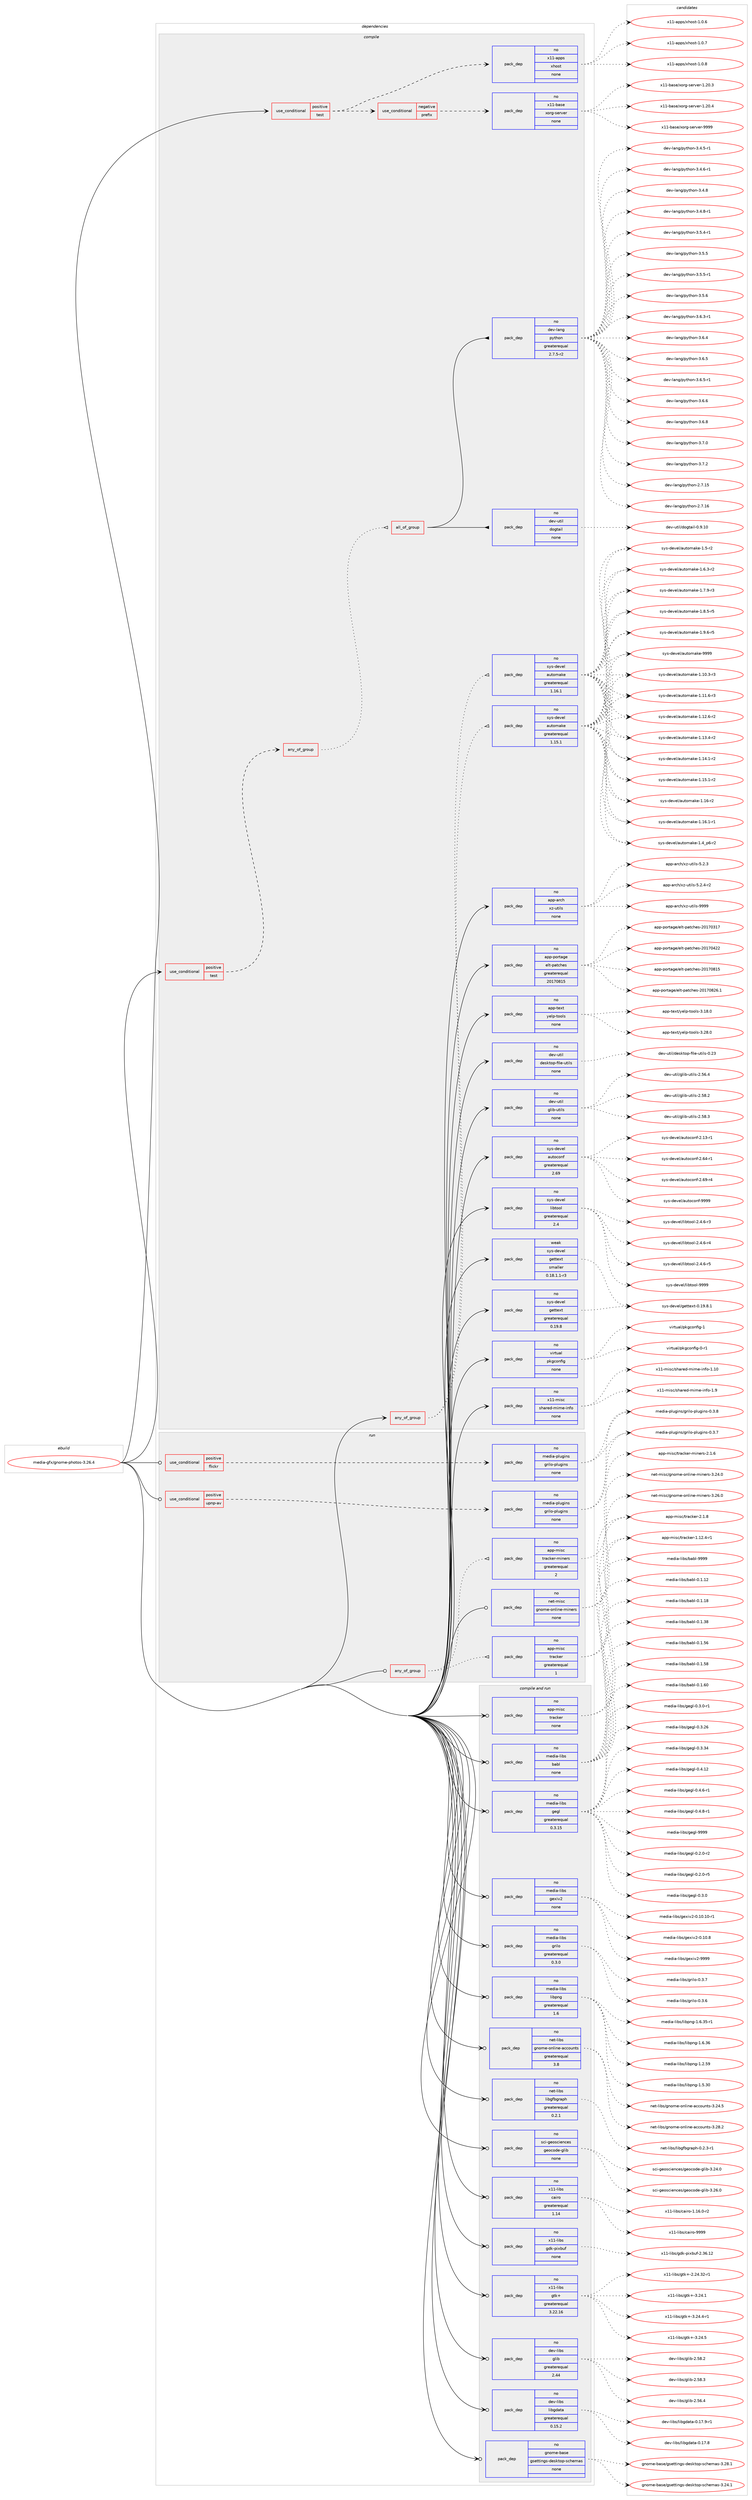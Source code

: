 digraph prolog {

# *************
# Graph options
# *************

newrank=true;
concentrate=true;
compound=true;
graph [rankdir=LR,fontname=Helvetica,fontsize=10,ranksep=1.5];#, ranksep=2.5, nodesep=0.2];
edge  [arrowhead=vee];
node  [fontname=Helvetica,fontsize=10];

# **********
# The ebuild
# **********

subgraph cluster_leftcol {
color=gray;
rank=same;
label=<<i>ebuild</i>>;
id [label="media-gfx/gnome-photos-3.26.4", color=red, width=4, href="../media-gfx/gnome-photos-3.26.4.svg"];
}

# ****************
# The dependencies
# ****************

subgraph cluster_midcol {
color=gray;
label=<<i>dependencies</i>>;
subgraph cluster_compile {
fillcolor="#eeeeee";
style=filled;
label=<<i>compile</i>>;
subgraph any24885 {
dependency1604476 [label=<<TABLE BORDER="0" CELLBORDER="1" CELLSPACING="0" CELLPADDING="4"><TR><TD CELLPADDING="10">any_of_group</TD></TR></TABLE>>, shape=none, color=red];subgraph pack1146204 {
dependency1604477 [label=<<TABLE BORDER="0" CELLBORDER="1" CELLSPACING="0" CELLPADDING="4" WIDTH="220"><TR><TD ROWSPAN="6" CELLPADDING="30">pack_dep</TD></TR><TR><TD WIDTH="110">no</TD></TR><TR><TD>sys-devel</TD></TR><TR><TD>automake</TD></TR><TR><TD>greaterequal</TD></TR><TR><TD>1.16.1</TD></TR></TABLE>>, shape=none, color=blue];
}
dependency1604476:e -> dependency1604477:w [weight=20,style="dotted",arrowhead="oinv"];
subgraph pack1146205 {
dependency1604478 [label=<<TABLE BORDER="0" CELLBORDER="1" CELLSPACING="0" CELLPADDING="4" WIDTH="220"><TR><TD ROWSPAN="6" CELLPADDING="30">pack_dep</TD></TR><TR><TD WIDTH="110">no</TD></TR><TR><TD>sys-devel</TD></TR><TR><TD>automake</TD></TR><TR><TD>greaterequal</TD></TR><TR><TD>1.15.1</TD></TR></TABLE>>, shape=none, color=blue];
}
dependency1604476:e -> dependency1604478:w [weight=20,style="dotted",arrowhead="oinv"];
}
id:e -> dependency1604476:w [weight=20,style="solid",arrowhead="vee"];
subgraph cond432701 {
dependency1604479 [label=<<TABLE BORDER="0" CELLBORDER="1" CELLSPACING="0" CELLPADDING="4"><TR><TD ROWSPAN="3" CELLPADDING="10">use_conditional</TD></TR><TR><TD>positive</TD></TR><TR><TD>test</TD></TR></TABLE>>, shape=none, color=red];
subgraph any24886 {
dependency1604480 [label=<<TABLE BORDER="0" CELLBORDER="1" CELLSPACING="0" CELLPADDING="4"><TR><TD CELLPADDING="10">any_of_group</TD></TR></TABLE>>, shape=none, color=red];subgraph all689 {
dependency1604481 [label=<<TABLE BORDER="0" CELLBORDER="1" CELLSPACING="0" CELLPADDING="4"><TR><TD CELLPADDING="10">all_of_group</TD></TR></TABLE>>, shape=none, color=red];subgraph pack1146206 {
dependency1604482 [label=<<TABLE BORDER="0" CELLBORDER="1" CELLSPACING="0" CELLPADDING="4" WIDTH="220"><TR><TD ROWSPAN="6" CELLPADDING="30">pack_dep</TD></TR><TR><TD WIDTH="110">no</TD></TR><TR><TD>dev-lang</TD></TR><TR><TD>python</TD></TR><TR><TD>greaterequal</TD></TR><TR><TD>2.7.5-r2</TD></TR></TABLE>>, shape=none, color=blue];
}
dependency1604481:e -> dependency1604482:w [weight=20,style="solid",arrowhead="inv"];
subgraph pack1146207 {
dependency1604483 [label=<<TABLE BORDER="0" CELLBORDER="1" CELLSPACING="0" CELLPADDING="4" WIDTH="220"><TR><TD ROWSPAN="6" CELLPADDING="30">pack_dep</TD></TR><TR><TD WIDTH="110">no</TD></TR><TR><TD>dev-util</TD></TR><TR><TD>dogtail</TD></TR><TR><TD>none</TD></TR><TR><TD></TD></TR></TABLE>>, shape=none, color=blue];
}
dependency1604481:e -> dependency1604483:w [weight=20,style="solid",arrowhead="inv"];
}
dependency1604480:e -> dependency1604481:w [weight=20,style="dotted",arrowhead="oinv"];
}
dependency1604479:e -> dependency1604480:w [weight=20,style="dashed",arrowhead="vee"];
}
id:e -> dependency1604479:w [weight=20,style="solid",arrowhead="vee"];
subgraph cond432702 {
dependency1604484 [label=<<TABLE BORDER="0" CELLBORDER="1" CELLSPACING="0" CELLPADDING="4"><TR><TD ROWSPAN="3" CELLPADDING="10">use_conditional</TD></TR><TR><TD>positive</TD></TR><TR><TD>test</TD></TR></TABLE>>, shape=none, color=red];
subgraph cond432703 {
dependency1604485 [label=<<TABLE BORDER="0" CELLBORDER="1" CELLSPACING="0" CELLPADDING="4"><TR><TD ROWSPAN="3" CELLPADDING="10">use_conditional</TD></TR><TR><TD>negative</TD></TR><TR><TD>prefix</TD></TR></TABLE>>, shape=none, color=red];
subgraph pack1146208 {
dependency1604486 [label=<<TABLE BORDER="0" CELLBORDER="1" CELLSPACING="0" CELLPADDING="4" WIDTH="220"><TR><TD ROWSPAN="6" CELLPADDING="30">pack_dep</TD></TR><TR><TD WIDTH="110">no</TD></TR><TR><TD>x11-base</TD></TR><TR><TD>xorg-server</TD></TR><TR><TD>none</TD></TR><TR><TD></TD></TR></TABLE>>, shape=none, color=blue];
}
dependency1604485:e -> dependency1604486:w [weight=20,style="dashed",arrowhead="vee"];
}
dependency1604484:e -> dependency1604485:w [weight=20,style="dashed",arrowhead="vee"];
subgraph pack1146209 {
dependency1604487 [label=<<TABLE BORDER="0" CELLBORDER="1" CELLSPACING="0" CELLPADDING="4" WIDTH="220"><TR><TD ROWSPAN="6" CELLPADDING="30">pack_dep</TD></TR><TR><TD WIDTH="110">no</TD></TR><TR><TD>x11-apps</TD></TR><TR><TD>xhost</TD></TR><TR><TD>none</TD></TR><TR><TD></TD></TR></TABLE>>, shape=none, color=blue];
}
dependency1604484:e -> dependency1604487:w [weight=20,style="dashed",arrowhead="vee"];
}
id:e -> dependency1604484:w [weight=20,style="solid",arrowhead="vee"];
subgraph pack1146210 {
dependency1604488 [label=<<TABLE BORDER="0" CELLBORDER="1" CELLSPACING="0" CELLPADDING="4" WIDTH="220"><TR><TD ROWSPAN="6" CELLPADDING="30">pack_dep</TD></TR><TR><TD WIDTH="110">no</TD></TR><TR><TD>app-arch</TD></TR><TR><TD>xz-utils</TD></TR><TR><TD>none</TD></TR><TR><TD></TD></TR></TABLE>>, shape=none, color=blue];
}
id:e -> dependency1604488:w [weight=20,style="solid",arrowhead="vee"];
subgraph pack1146211 {
dependency1604489 [label=<<TABLE BORDER="0" CELLBORDER="1" CELLSPACING="0" CELLPADDING="4" WIDTH="220"><TR><TD ROWSPAN="6" CELLPADDING="30">pack_dep</TD></TR><TR><TD WIDTH="110">no</TD></TR><TR><TD>app-portage</TD></TR><TR><TD>elt-patches</TD></TR><TR><TD>greaterequal</TD></TR><TR><TD>20170815</TD></TR></TABLE>>, shape=none, color=blue];
}
id:e -> dependency1604489:w [weight=20,style="solid",arrowhead="vee"];
subgraph pack1146212 {
dependency1604490 [label=<<TABLE BORDER="0" CELLBORDER="1" CELLSPACING="0" CELLPADDING="4" WIDTH="220"><TR><TD ROWSPAN="6" CELLPADDING="30">pack_dep</TD></TR><TR><TD WIDTH="110">no</TD></TR><TR><TD>app-text</TD></TR><TR><TD>yelp-tools</TD></TR><TR><TD>none</TD></TR><TR><TD></TD></TR></TABLE>>, shape=none, color=blue];
}
id:e -> dependency1604490:w [weight=20,style="solid",arrowhead="vee"];
subgraph pack1146213 {
dependency1604491 [label=<<TABLE BORDER="0" CELLBORDER="1" CELLSPACING="0" CELLPADDING="4" WIDTH="220"><TR><TD ROWSPAN="6" CELLPADDING="30">pack_dep</TD></TR><TR><TD WIDTH="110">no</TD></TR><TR><TD>dev-util</TD></TR><TR><TD>desktop-file-utils</TD></TR><TR><TD>none</TD></TR><TR><TD></TD></TR></TABLE>>, shape=none, color=blue];
}
id:e -> dependency1604491:w [weight=20,style="solid",arrowhead="vee"];
subgraph pack1146214 {
dependency1604492 [label=<<TABLE BORDER="0" CELLBORDER="1" CELLSPACING="0" CELLPADDING="4" WIDTH="220"><TR><TD ROWSPAN="6" CELLPADDING="30">pack_dep</TD></TR><TR><TD WIDTH="110">no</TD></TR><TR><TD>dev-util</TD></TR><TR><TD>glib-utils</TD></TR><TR><TD>none</TD></TR><TR><TD></TD></TR></TABLE>>, shape=none, color=blue];
}
id:e -> dependency1604492:w [weight=20,style="solid",arrowhead="vee"];
subgraph pack1146215 {
dependency1604493 [label=<<TABLE BORDER="0" CELLBORDER="1" CELLSPACING="0" CELLPADDING="4" WIDTH="220"><TR><TD ROWSPAN="6" CELLPADDING="30">pack_dep</TD></TR><TR><TD WIDTH="110">no</TD></TR><TR><TD>sys-devel</TD></TR><TR><TD>autoconf</TD></TR><TR><TD>greaterequal</TD></TR><TR><TD>2.69</TD></TR></TABLE>>, shape=none, color=blue];
}
id:e -> dependency1604493:w [weight=20,style="solid",arrowhead="vee"];
subgraph pack1146216 {
dependency1604494 [label=<<TABLE BORDER="0" CELLBORDER="1" CELLSPACING="0" CELLPADDING="4" WIDTH="220"><TR><TD ROWSPAN="6" CELLPADDING="30">pack_dep</TD></TR><TR><TD WIDTH="110">no</TD></TR><TR><TD>sys-devel</TD></TR><TR><TD>gettext</TD></TR><TR><TD>greaterequal</TD></TR><TR><TD>0.19.8</TD></TR></TABLE>>, shape=none, color=blue];
}
id:e -> dependency1604494:w [weight=20,style="solid",arrowhead="vee"];
subgraph pack1146217 {
dependency1604495 [label=<<TABLE BORDER="0" CELLBORDER="1" CELLSPACING="0" CELLPADDING="4" WIDTH="220"><TR><TD ROWSPAN="6" CELLPADDING="30">pack_dep</TD></TR><TR><TD WIDTH="110">no</TD></TR><TR><TD>sys-devel</TD></TR><TR><TD>libtool</TD></TR><TR><TD>greaterequal</TD></TR><TR><TD>2.4</TD></TR></TABLE>>, shape=none, color=blue];
}
id:e -> dependency1604495:w [weight=20,style="solid",arrowhead="vee"];
subgraph pack1146218 {
dependency1604496 [label=<<TABLE BORDER="0" CELLBORDER="1" CELLSPACING="0" CELLPADDING="4" WIDTH="220"><TR><TD ROWSPAN="6" CELLPADDING="30">pack_dep</TD></TR><TR><TD WIDTH="110">no</TD></TR><TR><TD>virtual</TD></TR><TR><TD>pkgconfig</TD></TR><TR><TD>none</TD></TR><TR><TD></TD></TR></TABLE>>, shape=none, color=blue];
}
id:e -> dependency1604496:w [weight=20,style="solid",arrowhead="vee"];
subgraph pack1146219 {
dependency1604497 [label=<<TABLE BORDER="0" CELLBORDER="1" CELLSPACING="0" CELLPADDING="4" WIDTH="220"><TR><TD ROWSPAN="6" CELLPADDING="30">pack_dep</TD></TR><TR><TD WIDTH="110">no</TD></TR><TR><TD>x11-misc</TD></TR><TR><TD>shared-mime-info</TD></TR><TR><TD>none</TD></TR><TR><TD></TD></TR></TABLE>>, shape=none, color=blue];
}
id:e -> dependency1604497:w [weight=20,style="solid",arrowhead="vee"];
subgraph pack1146220 {
dependency1604498 [label=<<TABLE BORDER="0" CELLBORDER="1" CELLSPACING="0" CELLPADDING="4" WIDTH="220"><TR><TD ROWSPAN="6" CELLPADDING="30">pack_dep</TD></TR><TR><TD WIDTH="110">weak</TD></TR><TR><TD>sys-devel</TD></TR><TR><TD>gettext</TD></TR><TR><TD>smaller</TD></TR><TR><TD>0.18.1.1-r3</TD></TR></TABLE>>, shape=none, color=blue];
}
id:e -> dependency1604498:w [weight=20,style="solid",arrowhead="vee"];
}
subgraph cluster_compileandrun {
fillcolor="#eeeeee";
style=filled;
label=<<i>compile and run</i>>;
subgraph pack1146221 {
dependency1604499 [label=<<TABLE BORDER="0" CELLBORDER="1" CELLSPACING="0" CELLPADDING="4" WIDTH="220"><TR><TD ROWSPAN="6" CELLPADDING="30">pack_dep</TD></TR><TR><TD WIDTH="110">no</TD></TR><TR><TD>app-misc</TD></TR><TR><TD>tracker</TD></TR><TR><TD>none</TD></TR><TR><TD></TD></TR></TABLE>>, shape=none, color=blue];
}
id:e -> dependency1604499:w [weight=20,style="solid",arrowhead="odotvee"];
subgraph pack1146222 {
dependency1604500 [label=<<TABLE BORDER="0" CELLBORDER="1" CELLSPACING="0" CELLPADDING="4" WIDTH="220"><TR><TD ROWSPAN="6" CELLPADDING="30">pack_dep</TD></TR><TR><TD WIDTH="110">no</TD></TR><TR><TD>dev-libs</TD></TR><TR><TD>glib</TD></TR><TR><TD>greaterequal</TD></TR><TR><TD>2.44</TD></TR></TABLE>>, shape=none, color=blue];
}
id:e -> dependency1604500:w [weight=20,style="solid",arrowhead="odotvee"];
subgraph pack1146223 {
dependency1604501 [label=<<TABLE BORDER="0" CELLBORDER="1" CELLSPACING="0" CELLPADDING="4" WIDTH="220"><TR><TD ROWSPAN="6" CELLPADDING="30">pack_dep</TD></TR><TR><TD WIDTH="110">no</TD></TR><TR><TD>dev-libs</TD></TR><TR><TD>libgdata</TD></TR><TR><TD>greaterequal</TD></TR><TR><TD>0.15.2</TD></TR></TABLE>>, shape=none, color=blue];
}
id:e -> dependency1604501:w [weight=20,style="solid",arrowhead="odotvee"];
subgraph pack1146224 {
dependency1604502 [label=<<TABLE BORDER="0" CELLBORDER="1" CELLSPACING="0" CELLPADDING="4" WIDTH="220"><TR><TD ROWSPAN="6" CELLPADDING="30">pack_dep</TD></TR><TR><TD WIDTH="110">no</TD></TR><TR><TD>gnome-base</TD></TR><TR><TD>gsettings-desktop-schemas</TD></TR><TR><TD>none</TD></TR><TR><TD></TD></TR></TABLE>>, shape=none, color=blue];
}
id:e -> dependency1604502:w [weight=20,style="solid",arrowhead="odotvee"];
subgraph pack1146225 {
dependency1604503 [label=<<TABLE BORDER="0" CELLBORDER="1" CELLSPACING="0" CELLPADDING="4" WIDTH="220"><TR><TD ROWSPAN="6" CELLPADDING="30">pack_dep</TD></TR><TR><TD WIDTH="110">no</TD></TR><TR><TD>media-libs</TD></TR><TR><TD>babl</TD></TR><TR><TD>none</TD></TR><TR><TD></TD></TR></TABLE>>, shape=none, color=blue];
}
id:e -> dependency1604503:w [weight=20,style="solid",arrowhead="odotvee"];
subgraph pack1146226 {
dependency1604504 [label=<<TABLE BORDER="0" CELLBORDER="1" CELLSPACING="0" CELLPADDING="4" WIDTH="220"><TR><TD ROWSPAN="6" CELLPADDING="30">pack_dep</TD></TR><TR><TD WIDTH="110">no</TD></TR><TR><TD>media-libs</TD></TR><TR><TD>gegl</TD></TR><TR><TD>greaterequal</TD></TR><TR><TD>0.3.15</TD></TR></TABLE>>, shape=none, color=blue];
}
id:e -> dependency1604504:w [weight=20,style="solid",arrowhead="odotvee"];
subgraph pack1146227 {
dependency1604505 [label=<<TABLE BORDER="0" CELLBORDER="1" CELLSPACING="0" CELLPADDING="4" WIDTH="220"><TR><TD ROWSPAN="6" CELLPADDING="30">pack_dep</TD></TR><TR><TD WIDTH="110">no</TD></TR><TR><TD>media-libs</TD></TR><TR><TD>gexiv2</TD></TR><TR><TD>none</TD></TR><TR><TD></TD></TR></TABLE>>, shape=none, color=blue];
}
id:e -> dependency1604505:w [weight=20,style="solid",arrowhead="odotvee"];
subgraph pack1146228 {
dependency1604506 [label=<<TABLE BORDER="0" CELLBORDER="1" CELLSPACING="0" CELLPADDING="4" WIDTH="220"><TR><TD ROWSPAN="6" CELLPADDING="30">pack_dep</TD></TR><TR><TD WIDTH="110">no</TD></TR><TR><TD>media-libs</TD></TR><TR><TD>grilo</TD></TR><TR><TD>greaterequal</TD></TR><TR><TD>0.3.0</TD></TR></TABLE>>, shape=none, color=blue];
}
id:e -> dependency1604506:w [weight=20,style="solid",arrowhead="odotvee"];
subgraph pack1146229 {
dependency1604507 [label=<<TABLE BORDER="0" CELLBORDER="1" CELLSPACING="0" CELLPADDING="4" WIDTH="220"><TR><TD ROWSPAN="6" CELLPADDING="30">pack_dep</TD></TR><TR><TD WIDTH="110">no</TD></TR><TR><TD>media-libs</TD></TR><TR><TD>libpng</TD></TR><TR><TD>greaterequal</TD></TR><TR><TD>1.6</TD></TR></TABLE>>, shape=none, color=blue];
}
id:e -> dependency1604507:w [weight=20,style="solid",arrowhead="odotvee"];
subgraph pack1146230 {
dependency1604508 [label=<<TABLE BORDER="0" CELLBORDER="1" CELLSPACING="0" CELLPADDING="4" WIDTH="220"><TR><TD ROWSPAN="6" CELLPADDING="30">pack_dep</TD></TR><TR><TD WIDTH="110">no</TD></TR><TR><TD>net-libs</TD></TR><TR><TD>gnome-online-accounts</TD></TR><TR><TD>greaterequal</TD></TR><TR><TD>3.8</TD></TR></TABLE>>, shape=none, color=blue];
}
id:e -> dependency1604508:w [weight=20,style="solid",arrowhead="odotvee"];
subgraph pack1146231 {
dependency1604509 [label=<<TABLE BORDER="0" CELLBORDER="1" CELLSPACING="0" CELLPADDING="4" WIDTH="220"><TR><TD ROWSPAN="6" CELLPADDING="30">pack_dep</TD></TR><TR><TD WIDTH="110">no</TD></TR><TR><TD>net-libs</TD></TR><TR><TD>libgfbgraph</TD></TR><TR><TD>greaterequal</TD></TR><TR><TD>0.2.1</TD></TR></TABLE>>, shape=none, color=blue];
}
id:e -> dependency1604509:w [weight=20,style="solid",arrowhead="odotvee"];
subgraph pack1146232 {
dependency1604510 [label=<<TABLE BORDER="0" CELLBORDER="1" CELLSPACING="0" CELLPADDING="4" WIDTH="220"><TR><TD ROWSPAN="6" CELLPADDING="30">pack_dep</TD></TR><TR><TD WIDTH="110">no</TD></TR><TR><TD>sci-geosciences</TD></TR><TR><TD>geocode-glib</TD></TR><TR><TD>none</TD></TR><TR><TD></TD></TR></TABLE>>, shape=none, color=blue];
}
id:e -> dependency1604510:w [weight=20,style="solid",arrowhead="odotvee"];
subgraph pack1146233 {
dependency1604511 [label=<<TABLE BORDER="0" CELLBORDER="1" CELLSPACING="0" CELLPADDING="4" WIDTH="220"><TR><TD ROWSPAN="6" CELLPADDING="30">pack_dep</TD></TR><TR><TD WIDTH="110">no</TD></TR><TR><TD>x11-libs</TD></TR><TR><TD>cairo</TD></TR><TR><TD>greaterequal</TD></TR><TR><TD>1.14</TD></TR></TABLE>>, shape=none, color=blue];
}
id:e -> dependency1604511:w [weight=20,style="solid",arrowhead="odotvee"];
subgraph pack1146234 {
dependency1604512 [label=<<TABLE BORDER="0" CELLBORDER="1" CELLSPACING="0" CELLPADDING="4" WIDTH="220"><TR><TD ROWSPAN="6" CELLPADDING="30">pack_dep</TD></TR><TR><TD WIDTH="110">no</TD></TR><TR><TD>x11-libs</TD></TR><TR><TD>gdk-pixbuf</TD></TR><TR><TD>none</TD></TR><TR><TD></TD></TR></TABLE>>, shape=none, color=blue];
}
id:e -> dependency1604512:w [weight=20,style="solid",arrowhead="odotvee"];
subgraph pack1146235 {
dependency1604513 [label=<<TABLE BORDER="0" CELLBORDER="1" CELLSPACING="0" CELLPADDING="4" WIDTH="220"><TR><TD ROWSPAN="6" CELLPADDING="30">pack_dep</TD></TR><TR><TD WIDTH="110">no</TD></TR><TR><TD>x11-libs</TD></TR><TR><TD>gtk+</TD></TR><TR><TD>greaterequal</TD></TR><TR><TD>3.22.16</TD></TR></TABLE>>, shape=none, color=blue];
}
id:e -> dependency1604513:w [weight=20,style="solid",arrowhead="odotvee"];
}
subgraph cluster_run {
fillcolor="#eeeeee";
style=filled;
label=<<i>run</i>>;
subgraph any24887 {
dependency1604514 [label=<<TABLE BORDER="0" CELLBORDER="1" CELLSPACING="0" CELLPADDING="4"><TR><TD CELLPADDING="10">any_of_group</TD></TR></TABLE>>, shape=none, color=red];subgraph pack1146236 {
dependency1604515 [label=<<TABLE BORDER="0" CELLBORDER="1" CELLSPACING="0" CELLPADDING="4" WIDTH="220"><TR><TD ROWSPAN="6" CELLPADDING="30">pack_dep</TD></TR><TR><TD WIDTH="110">no</TD></TR><TR><TD>app-misc</TD></TR><TR><TD>tracker</TD></TR><TR><TD>greaterequal</TD></TR><TR><TD>1</TD></TR></TABLE>>, shape=none, color=blue];
}
dependency1604514:e -> dependency1604515:w [weight=20,style="dotted",arrowhead="oinv"];
subgraph pack1146237 {
dependency1604516 [label=<<TABLE BORDER="0" CELLBORDER="1" CELLSPACING="0" CELLPADDING="4" WIDTH="220"><TR><TD ROWSPAN="6" CELLPADDING="30">pack_dep</TD></TR><TR><TD WIDTH="110">no</TD></TR><TR><TD>app-misc</TD></TR><TR><TD>tracker-miners</TD></TR><TR><TD>greaterequal</TD></TR><TR><TD>2</TD></TR></TABLE>>, shape=none, color=blue];
}
dependency1604514:e -> dependency1604516:w [weight=20,style="dotted",arrowhead="oinv"];
}
id:e -> dependency1604514:w [weight=20,style="solid",arrowhead="odot"];
subgraph cond432704 {
dependency1604517 [label=<<TABLE BORDER="0" CELLBORDER="1" CELLSPACING="0" CELLPADDING="4"><TR><TD ROWSPAN="3" CELLPADDING="10">use_conditional</TD></TR><TR><TD>positive</TD></TR><TR><TD>flickr</TD></TR></TABLE>>, shape=none, color=red];
subgraph pack1146238 {
dependency1604518 [label=<<TABLE BORDER="0" CELLBORDER="1" CELLSPACING="0" CELLPADDING="4" WIDTH="220"><TR><TD ROWSPAN="6" CELLPADDING="30">pack_dep</TD></TR><TR><TD WIDTH="110">no</TD></TR><TR><TD>media-plugins</TD></TR><TR><TD>grilo-plugins</TD></TR><TR><TD>none</TD></TR><TR><TD></TD></TR></TABLE>>, shape=none, color=blue];
}
dependency1604517:e -> dependency1604518:w [weight=20,style="dashed",arrowhead="vee"];
}
id:e -> dependency1604517:w [weight=20,style="solid",arrowhead="odot"];
subgraph cond432705 {
dependency1604519 [label=<<TABLE BORDER="0" CELLBORDER="1" CELLSPACING="0" CELLPADDING="4"><TR><TD ROWSPAN="3" CELLPADDING="10">use_conditional</TD></TR><TR><TD>positive</TD></TR><TR><TD>upnp-av</TD></TR></TABLE>>, shape=none, color=red];
subgraph pack1146239 {
dependency1604520 [label=<<TABLE BORDER="0" CELLBORDER="1" CELLSPACING="0" CELLPADDING="4" WIDTH="220"><TR><TD ROWSPAN="6" CELLPADDING="30">pack_dep</TD></TR><TR><TD WIDTH="110">no</TD></TR><TR><TD>media-plugins</TD></TR><TR><TD>grilo-plugins</TD></TR><TR><TD>none</TD></TR><TR><TD></TD></TR></TABLE>>, shape=none, color=blue];
}
dependency1604519:e -> dependency1604520:w [weight=20,style="dashed",arrowhead="vee"];
}
id:e -> dependency1604519:w [weight=20,style="solid",arrowhead="odot"];
subgraph pack1146240 {
dependency1604521 [label=<<TABLE BORDER="0" CELLBORDER="1" CELLSPACING="0" CELLPADDING="4" WIDTH="220"><TR><TD ROWSPAN="6" CELLPADDING="30">pack_dep</TD></TR><TR><TD WIDTH="110">no</TD></TR><TR><TD>net-misc</TD></TR><TR><TD>gnome-online-miners</TD></TR><TR><TD>none</TD></TR><TR><TD></TD></TR></TABLE>>, shape=none, color=blue];
}
id:e -> dependency1604521:w [weight=20,style="solid",arrowhead="odot"];
}
}

# **************
# The candidates
# **************

subgraph cluster_choices {
rank=same;
color=gray;
label=<<i>candidates</i>>;

subgraph choice1146204 {
color=black;
nodesep=1;
choice11512111545100101118101108479711711611110997107101454946494846514511451 [label="sys-devel/automake-1.10.3-r3", color=red, width=4,href="../sys-devel/automake-1.10.3-r3.svg"];
choice11512111545100101118101108479711711611110997107101454946494946544511451 [label="sys-devel/automake-1.11.6-r3", color=red, width=4,href="../sys-devel/automake-1.11.6-r3.svg"];
choice11512111545100101118101108479711711611110997107101454946495046544511450 [label="sys-devel/automake-1.12.6-r2", color=red, width=4,href="../sys-devel/automake-1.12.6-r2.svg"];
choice11512111545100101118101108479711711611110997107101454946495146524511450 [label="sys-devel/automake-1.13.4-r2", color=red, width=4,href="../sys-devel/automake-1.13.4-r2.svg"];
choice11512111545100101118101108479711711611110997107101454946495246494511450 [label="sys-devel/automake-1.14.1-r2", color=red, width=4,href="../sys-devel/automake-1.14.1-r2.svg"];
choice11512111545100101118101108479711711611110997107101454946495346494511450 [label="sys-devel/automake-1.15.1-r2", color=red, width=4,href="../sys-devel/automake-1.15.1-r2.svg"];
choice1151211154510010111810110847971171161111099710710145494649544511450 [label="sys-devel/automake-1.16-r2", color=red, width=4,href="../sys-devel/automake-1.16-r2.svg"];
choice11512111545100101118101108479711711611110997107101454946495446494511449 [label="sys-devel/automake-1.16.1-r1", color=red, width=4,href="../sys-devel/automake-1.16.1-r1.svg"];
choice115121115451001011181011084797117116111109971071014549465295112544511450 [label="sys-devel/automake-1.4_p6-r2", color=red, width=4,href="../sys-devel/automake-1.4_p6-r2.svg"];
choice11512111545100101118101108479711711611110997107101454946534511450 [label="sys-devel/automake-1.5-r2", color=red, width=4,href="../sys-devel/automake-1.5-r2.svg"];
choice115121115451001011181011084797117116111109971071014549465446514511450 [label="sys-devel/automake-1.6.3-r2", color=red, width=4,href="../sys-devel/automake-1.6.3-r2.svg"];
choice115121115451001011181011084797117116111109971071014549465546574511451 [label="sys-devel/automake-1.7.9-r3", color=red, width=4,href="../sys-devel/automake-1.7.9-r3.svg"];
choice115121115451001011181011084797117116111109971071014549465646534511453 [label="sys-devel/automake-1.8.5-r5", color=red, width=4,href="../sys-devel/automake-1.8.5-r5.svg"];
choice115121115451001011181011084797117116111109971071014549465746544511453 [label="sys-devel/automake-1.9.6-r5", color=red, width=4,href="../sys-devel/automake-1.9.6-r5.svg"];
choice115121115451001011181011084797117116111109971071014557575757 [label="sys-devel/automake-9999", color=red, width=4,href="../sys-devel/automake-9999.svg"];
dependency1604477:e -> choice11512111545100101118101108479711711611110997107101454946494846514511451:w [style=dotted,weight="100"];
dependency1604477:e -> choice11512111545100101118101108479711711611110997107101454946494946544511451:w [style=dotted,weight="100"];
dependency1604477:e -> choice11512111545100101118101108479711711611110997107101454946495046544511450:w [style=dotted,weight="100"];
dependency1604477:e -> choice11512111545100101118101108479711711611110997107101454946495146524511450:w [style=dotted,weight="100"];
dependency1604477:e -> choice11512111545100101118101108479711711611110997107101454946495246494511450:w [style=dotted,weight="100"];
dependency1604477:e -> choice11512111545100101118101108479711711611110997107101454946495346494511450:w [style=dotted,weight="100"];
dependency1604477:e -> choice1151211154510010111810110847971171161111099710710145494649544511450:w [style=dotted,weight="100"];
dependency1604477:e -> choice11512111545100101118101108479711711611110997107101454946495446494511449:w [style=dotted,weight="100"];
dependency1604477:e -> choice115121115451001011181011084797117116111109971071014549465295112544511450:w [style=dotted,weight="100"];
dependency1604477:e -> choice11512111545100101118101108479711711611110997107101454946534511450:w [style=dotted,weight="100"];
dependency1604477:e -> choice115121115451001011181011084797117116111109971071014549465446514511450:w [style=dotted,weight="100"];
dependency1604477:e -> choice115121115451001011181011084797117116111109971071014549465546574511451:w [style=dotted,weight="100"];
dependency1604477:e -> choice115121115451001011181011084797117116111109971071014549465646534511453:w [style=dotted,weight="100"];
dependency1604477:e -> choice115121115451001011181011084797117116111109971071014549465746544511453:w [style=dotted,weight="100"];
dependency1604477:e -> choice115121115451001011181011084797117116111109971071014557575757:w [style=dotted,weight="100"];
}
subgraph choice1146205 {
color=black;
nodesep=1;
choice11512111545100101118101108479711711611110997107101454946494846514511451 [label="sys-devel/automake-1.10.3-r3", color=red, width=4,href="../sys-devel/automake-1.10.3-r3.svg"];
choice11512111545100101118101108479711711611110997107101454946494946544511451 [label="sys-devel/automake-1.11.6-r3", color=red, width=4,href="../sys-devel/automake-1.11.6-r3.svg"];
choice11512111545100101118101108479711711611110997107101454946495046544511450 [label="sys-devel/automake-1.12.6-r2", color=red, width=4,href="../sys-devel/automake-1.12.6-r2.svg"];
choice11512111545100101118101108479711711611110997107101454946495146524511450 [label="sys-devel/automake-1.13.4-r2", color=red, width=4,href="../sys-devel/automake-1.13.4-r2.svg"];
choice11512111545100101118101108479711711611110997107101454946495246494511450 [label="sys-devel/automake-1.14.1-r2", color=red, width=4,href="../sys-devel/automake-1.14.1-r2.svg"];
choice11512111545100101118101108479711711611110997107101454946495346494511450 [label="sys-devel/automake-1.15.1-r2", color=red, width=4,href="../sys-devel/automake-1.15.1-r2.svg"];
choice1151211154510010111810110847971171161111099710710145494649544511450 [label="sys-devel/automake-1.16-r2", color=red, width=4,href="../sys-devel/automake-1.16-r2.svg"];
choice11512111545100101118101108479711711611110997107101454946495446494511449 [label="sys-devel/automake-1.16.1-r1", color=red, width=4,href="../sys-devel/automake-1.16.1-r1.svg"];
choice115121115451001011181011084797117116111109971071014549465295112544511450 [label="sys-devel/automake-1.4_p6-r2", color=red, width=4,href="../sys-devel/automake-1.4_p6-r2.svg"];
choice11512111545100101118101108479711711611110997107101454946534511450 [label="sys-devel/automake-1.5-r2", color=red, width=4,href="../sys-devel/automake-1.5-r2.svg"];
choice115121115451001011181011084797117116111109971071014549465446514511450 [label="sys-devel/automake-1.6.3-r2", color=red, width=4,href="../sys-devel/automake-1.6.3-r2.svg"];
choice115121115451001011181011084797117116111109971071014549465546574511451 [label="sys-devel/automake-1.7.9-r3", color=red, width=4,href="../sys-devel/automake-1.7.9-r3.svg"];
choice115121115451001011181011084797117116111109971071014549465646534511453 [label="sys-devel/automake-1.8.5-r5", color=red, width=4,href="../sys-devel/automake-1.8.5-r5.svg"];
choice115121115451001011181011084797117116111109971071014549465746544511453 [label="sys-devel/automake-1.9.6-r5", color=red, width=4,href="../sys-devel/automake-1.9.6-r5.svg"];
choice115121115451001011181011084797117116111109971071014557575757 [label="sys-devel/automake-9999", color=red, width=4,href="../sys-devel/automake-9999.svg"];
dependency1604478:e -> choice11512111545100101118101108479711711611110997107101454946494846514511451:w [style=dotted,weight="100"];
dependency1604478:e -> choice11512111545100101118101108479711711611110997107101454946494946544511451:w [style=dotted,weight="100"];
dependency1604478:e -> choice11512111545100101118101108479711711611110997107101454946495046544511450:w [style=dotted,weight="100"];
dependency1604478:e -> choice11512111545100101118101108479711711611110997107101454946495146524511450:w [style=dotted,weight="100"];
dependency1604478:e -> choice11512111545100101118101108479711711611110997107101454946495246494511450:w [style=dotted,weight="100"];
dependency1604478:e -> choice11512111545100101118101108479711711611110997107101454946495346494511450:w [style=dotted,weight="100"];
dependency1604478:e -> choice1151211154510010111810110847971171161111099710710145494649544511450:w [style=dotted,weight="100"];
dependency1604478:e -> choice11512111545100101118101108479711711611110997107101454946495446494511449:w [style=dotted,weight="100"];
dependency1604478:e -> choice115121115451001011181011084797117116111109971071014549465295112544511450:w [style=dotted,weight="100"];
dependency1604478:e -> choice11512111545100101118101108479711711611110997107101454946534511450:w [style=dotted,weight="100"];
dependency1604478:e -> choice115121115451001011181011084797117116111109971071014549465446514511450:w [style=dotted,weight="100"];
dependency1604478:e -> choice115121115451001011181011084797117116111109971071014549465546574511451:w [style=dotted,weight="100"];
dependency1604478:e -> choice115121115451001011181011084797117116111109971071014549465646534511453:w [style=dotted,weight="100"];
dependency1604478:e -> choice115121115451001011181011084797117116111109971071014549465746544511453:w [style=dotted,weight="100"];
dependency1604478:e -> choice115121115451001011181011084797117116111109971071014557575757:w [style=dotted,weight="100"];
}
subgraph choice1146206 {
color=black;
nodesep=1;
choice10010111845108971101034711212111610411111045504655464953 [label="dev-lang/python-2.7.15", color=red, width=4,href="../dev-lang/python-2.7.15.svg"];
choice10010111845108971101034711212111610411111045504655464954 [label="dev-lang/python-2.7.16", color=red, width=4,href="../dev-lang/python-2.7.16.svg"];
choice1001011184510897110103471121211161041111104551465246534511449 [label="dev-lang/python-3.4.5-r1", color=red, width=4,href="../dev-lang/python-3.4.5-r1.svg"];
choice1001011184510897110103471121211161041111104551465246544511449 [label="dev-lang/python-3.4.6-r1", color=red, width=4,href="../dev-lang/python-3.4.6-r1.svg"];
choice100101118451089711010347112121116104111110455146524656 [label="dev-lang/python-3.4.8", color=red, width=4,href="../dev-lang/python-3.4.8.svg"];
choice1001011184510897110103471121211161041111104551465246564511449 [label="dev-lang/python-3.4.8-r1", color=red, width=4,href="../dev-lang/python-3.4.8-r1.svg"];
choice1001011184510897110103471121211161041111104551465346524511449 [label="dev-lang/python-3.5.4-r1", color=red, width=4,href="../dev-lang/python-3.5.4-r1.svg"];
choice100101118451089711010347112121116104111110455146534653 [label="dev-lang/python-3.5.5", color=red, width=4,href="../dev-lang/python-3.5.5.svg"];
choice1001011184510897110103471121211161041111104551465346534511449 [label="dev-lang/python-3.5.5-r1", color=red, width=4,href="../dev-lang/python-3.5.5-r1.svg"];
choice100101118451089711010347112121116104111110455146534654 [label="dev-lang/python-3.5.6", color=red, width=4,href="../dev-lang/python-3.5.6.svg"];
choice1001011184510897110103471121211161041111104551465446514511449 [label="dev-lang/python-3.6.3-r1", color=red, width=4,href="../dev-lang/python-3.6.3-r1.svg"];
choice100101118451089711010347112121116104111110455146544652 [label="dev-lang/python-3.6.4", color=red, width=4,href="../dev-lang/python-3.6.4.svg"];
choice100101118451089711010347112121116104111110455146544653 [label="dev-lang/python-3.6.5", color=red, width=4,href="../dev-lang/python-3.6.5.svg"];
choice1001011184510897110103471121211161041111104551465446534511449 [label="dev-lang/python-3.6.5-r1", color=red, width=4,href="../dev-lang/python-3.6.5-r1.svg"];
choice100101118451089711010347112121116104111110455146544654 [label="dev-lang/python-3.6.6", color=red, width=4,href="../dev-lang/python-3.6.6.svg"];
choice100101118451089711010347112121116104111110455146544656 [label="dev-lang/python-3.6.8", color=red, width=4,href="../dev-lang/python-3.6.8.svg"];
choice100101118451089711010347112121116104111110455146554648 [label="dev-lang/python-3.7.0", color=red, width=4,href="../dev-lang/python-3.7.0.svg"];
choice100101118451089711010347112121116104111110455146554650 [label="dev-lang/python-3.7.2", color=red, width=4,href="../dev-lang/python-3.7.2.svg"];
dependency1604482:e -> choice10010111845108971101034711212111610411111045504655464953:w [style=dotted,weight="100"];
dependency1604482:e -> choice10010111845108971101034711212111610411111045504655464954:w [style=dotted,weight="100"];
dependency1604482:e -> choice1001011184510897110103471121211161041111104551465246534511449:w [style=dotted,weight="100"];
dependency1604482:e -> choice1001011184510897110103471121211161041111104551465246544511449:w [style=dotted,weight="100"];
dependency1604482:e -> choice100101118451089711010347112121116104111110455146524656:w [style=dotted,weight="100"];
dependency1604482:e -> choice1001011184510897110103471121211161041111104551465246564511449:w [style=dotted,weight="100"];
dependency1604482:e -> choice1001011184510897110103471121211161041111104551465346524511449:w [style=dotted,weight="100"];
dependency1604482:e -> choice100101118451089711010347112121116104111110455146534653:w [style=dotted,weight="100"];
dependency1604482:e -> choice1001011184510897110103471121211161041111104551465346534511449:w [style=dotted,weight="100"];
dependency1604482:e -> choice100101118451089711010347112121116104111110455146534654:w [style=dotted,weight="100"];
dependency1604482:e -> choice1001011184510897110103471121211161041111104551465446514511449:w [style=dotted,weight="100"];
dependency1604482:e -> choice100101118451089711010347112121116104111110455146544652:w [style=dotted,weight="100"];
dependency1604482:e -> choice100101118451089711010347112121116104111110455146544653:w [style=dotted,weight="100"];
dependency1604482:e -> choice1001011184510897110103471121211161041111104551465446534511449:w [style=dotted,weight="100"];
dependency1604482:e -> choice100101118451089711010347112121116104111110455146544654:w [style=dotted,weight="100"];
dependency1604482:e -> choice100101118451089711010347112121116104111110455146544656:w [style=dotted,weight="100"];
dependency1604482:e -> choice100101118451089711010347112121116104111110455146554648:w [style=dotted,weight="100"];
dependency1604482:e -> choice100101118451089711010347112121116104111110455146554650:w [style=dotted,weight="100"];
}
subgraph choice1146207 {
color=black;
nodesep=1;
choice10010111845117116105108471001111031169710510845484657464948 [label="dev-util/dogtail-0.9.10", color=red, width=4,href="../dev-util/dogtail-0.9.10.svg"];
dependency1604483:e -> choice10010111845117116105108471001111031169710510845484657464948:w [style=dotted,weight="100"];
}
subgraph choice1146208 {
color=black;
nodesep=1;
choice1204949459897115101471201111141034511510111411810111445494650484651 [label="x11-base/xorg-server-1.20.3", color=red, width=4,href="../x11-base/xorg-server-1.20.3.svg"];
choice1204949459897115101471201111141034511510111411810111445494650484652 [label="x11-base/xorg-server-1.20.4", color=red, width=4,href="../x11-base/xorg-server-1.20.4.svg"];
choice120494945989711510147120111114103451151011141181011144557575757 [label="x11-base/xorg-server-9999", color=red, width=4,href="../x11-base/xorg-server-9999.svg"];
dependency1604486:e -> choice1204949459897115101471201111141034511510111411810111445494650484651:w [style=dotted,weight="100"];
dependency1604486:e -> choice1204949459897115101471201111141034511510111411810111445494650484652:w [style=dotted,weight="100"];
dependency1604486:e -> choice120494945989711510147120111114103451151011141181011144557575757:w [style=dotted,weight="100"];
}
subgraph choice1146209 {
color=black;
nodesep=1;
choice1204949459711211211547120104111115116454946484654 [label="x11-apps/xhost-1.0.6", color=red, width=4,href="../x11-apps/xhost-1.0.6.svg"];
choice1204949459711211211547120104111115116454946484655 [label="x11-apps/xhost-1.0.7", color=red, width=4,href="../x11-apps/xhost-1.0.7.svg"];
choice1204949459711211211547120104111115116454946484656 [label="x11-apps/xhost-1.0.8", color=red, width=4,href="../x11-apps/xhost-1.0.8.svg"];
dependency1604487:e -> choice1204949459711211211547120104111115116454946484654:w [style=dotted,weight="100"];
dependency1604487:e -> choice1204949459711211211547120104111115116454946484655:w [style=dotted,weight="100"];
dependency1604487:e -> choice1204949459711211211547120104111115116454946484656:w [style=dotted,weight="100"];
}
subgraph choice1146210 {
color=black;
nodesep=1;
choice971121124597114991044712012245117116105108115455346504651 [label="app-arch/xz-utils-5.2.3", color=red, width=4,href="../app-arch/xz-utils-5.2.3.svg"];
choice9711211245971149910447120122451171161051081154553465046524511450 [label="app-arch/xz-utils-5.2.4-r2", color=red, width=4,href="../app-arch/xz-utils-5.2.4-r2.svg"];
choice9711211245971149910447120122451171161051081154557575757 [label="app-arch/xz-utils-9999", color=red, width=4,href="../app-arch/xz-utils-9999.svg"];
dependency1604488:e -> choice971121124597114991044712012245117116105108115455346504651:w [style=dotted,weight="100"];
dependency1604488:e -> choice9711211245971149910447120122451171161051081154553465046524511450:w [style=dotted,weight="100"];
dependency1604488:e -> choice9711211245971149910447120122451171161051081154557575757:w [style=dotted,weight="100"];
}
subgraph choice1146211 {
color=black;
nodesep=1;
choice97112112451121111141169710310147101108116451129711699104101115455048495548514955 [label="app-portage/elt-patches-20170317", color=red, width=4,href="../app-portage/elt-patches-20170317.svg"];
choice97112112451121111141169710310147101108116451129711699104101115455048495548525050 [label="app-portage/elt-patches-20170422", color=red, width=4,href="../app-portage/elt-patches-20170422.svg"];
choice97112112451121111141169710310147101108116451129711699104101115455048495548564953 [label="app-portage/elt-patches-20170815", color=red, width=4,href="../app-portage/elt-patches-20170815.svg"];
choice971121124511211111411697103101471011081164511297116991041011154550484955485650544649 [label="app-portage/elt-patches-20170826.1", color=red, width=4,href="../app-portage/elt-patches-20170826.1.svg"];
dependency1604489:e -> choice97112112451121111141169710310147101108116451129711699104101115455048495548514955:w [style=dotted,weight="100"];
dependency1604489:e -> choice97112112451121111141169710310147101108116451129711699104101115455048495548525050:w [style=dotted,weight="100"];
dependency1604489:e -> choice97112112451121111141169710310147101108116451129711699104101115455048495548564953:w [style=dotted,weight="100"];
dependency1604489:e -> choice971121124511211111411697103101471011081164511297116991041011154550484955485650544649:w [style=dotted,weight="100"];
}
subgraph choice1146212 {
color=black;
nodesep=1;
choice9711211245116101120116471211011081124511611111110811545514649564648 [label="app-text/yelp-tools-3.18.0", color=red, width=4,href="../app-text/yelp-tools-3.18.0.svg"];
choice9711211245116101120116471211011081124511611111110811545514650564648 [label="app-text/yelp-tools-3.28.0", color=red, width=4,href="../app-text/yelp-tools-3.28.0.svg"];
dependency1604490:e -> choice9711211245116101120116471211011081124511611111110811545514649564648:w [style=dotted,weight="100"];
dependency1604490:e -> choice9711211245116101120116471211011081124511611111110811545514650564648:w [style=dotted,weight="100"];
}
subgraph choice1146213 {
color=black;
nodesep=1;
choice100101118451171161051084710010111510711611111245102105108101451171161051081154548465051 [label="dev-util/desktop-file-utils-0.23", color=red, width=4,href="../dev-util/desktop-file-utils-0.23.svg"];
dependency1604491:e -> choice100101118451171161051084710010111510711611111245102105108101451171161051081154548465051:w [style=dotted,weight="100"];
}
subgraph choice1146214 {
color=black;
nodesep=1;
choice1001011184511711610510847103108105984511711610510811545504653544652 [label="dev-util/glib-utils-2.56.4", color=red, width=4,href="../dev-util/glib-utils-2.56.4.svg"];
choice1001011184511711610510847103108105984511711610510811545504653564650 [label="dev-util/glib-utils-2.58.2", color=red, width=4,href="../dev-util/glib-utils-2.58.2.svg"];
choice1001011184511711610510847103108105984511711610510811545504653564651 [label="dev-util/glib-utils-2.58.3", color=red, width=4,href="../dev-util/glib-utils-2.58.3.svg"];
dependency1604492:e -> choice1001011184511711610510847103108105984511711610510811545504653544652:w [style=dotted,weight="100"];
dependency1604492:e -> choice1001011184511711610510847103108105984511711610510811545504653564650:w [style=dotted,weight="100"];
dependency1604492:e -> choice1001011184511711610510847103108105984511711610510811545504653564651:w [style=dotted,weight="100"];
}
subgraph choice1146215 {
color=black;
nodesep=1;
choice1151211154510010111810110847971171161119911111010245504649514511449 [label="sys-devel/autoconf-2.13-r1", color=red, width=4,href="../sys-devel/autoconf-2.13-r1.svg"];
choice1151211154510010111810110847971171161119911111010245504654524511449 [label="sys-devel/autoconf-2.64-r1", color=red, width=4,href="../sys-devel/autoconf-2.64-r1.svg"];
choice1151211154510010111810110847971171161119911111010245504654574511452 [label="sys-devel/autoconf-2.69-r4", color=red, width=4,href="../sys-devel/autoconf-2.69-r4.svg"];
choice115121115451001011181011084797117116111991111101024557575757 [label="sys-devel/autoconf-9999", color=red, width=4,href="../sys-devel/autoconf-9999.svg"];
dependency1604493:e -> choice1151211154510010111810110847971171161119911111010245504649514511449:w [style=dotted,weight="100"];
dependency1604493:e -> choice1151211154510010111810110847971171161119911111010245504654524511449:w [style=dotted,weight="100"];
dependency1604493:e -> choice1151211154510010111810110847971171161119911111010245504654574511452:w [style=dotted,weight="100"];
dependency1604493:e -> choice115121115451001011181011084797117116111991111101024557575757:w [style=dotted,weight="100"];
}
subgraph choice1146216 {
color=black;
nodesep=1;
choice1151211154510010111810110847103101116116101120116454846495746564649 [label="sys-devel/gettext-0.19.8.1", color=red, width=4,href="../sys-devel/gettext-0.19.8.1.svg"];
dependency1604494:e -> choice1151211154510010111810110847103101116116101120116454846495746564649:w [style=dotted,weight="100"];
}
subgraph choice1146217 {
color=black;
nodesep=1;
choice1151211154510010111810110847108105981161111111084550465246544511451 [label="sys-devel/libtool-2.4.6-r3", color=red, width=4,href="../sys-devel/libtool-2.4.6-r3.svg"];
choice1151211154510010111810110847108105981161111111084550465246544511452 [label="sys-devel/libtool-2.4.6-r4", color=red, width=4,href="../sys-devel/libtool-2.4.6-r4.svg"];
choice1151211154510010111810110847108105981161111111084550465246544511453 [label="sys-devel/libtool-2.4.6-r5", color=red, width=4,href="../sys-devel/libtool-2.4.6-r5.svg"];
choice1151211154510010111810110847108105981161111111084557575757 [label="sys-devel/libtool-9999", color=red, width=4,href="../sys-devel/libtool-9999.svg"];
dependency1604495:e -> choice1151211154510010111810110847108105981161111111084550465246544511451:w [style=dotted,weight="100"];
dependency1604495:e -> choice1151211154510010111810110847108105981161111111084550465246544511452:w [style=dotted,weight="100"];
dependency1604495:e -> choice1151211154510010111810110847108105981161111111084550465246544511453:w [style=dotted,weight="100"];
dependency1604495:e -> choice1151211154510010111810110847108105981161111111084557575757:w [style=dotted,weight="100"];
}
subgraph choice1146218 {
color=black;
nodesep=1;
choice11810511411611797108471121071039911111010210510345484511449 [label="virtual/pkgconfig-0-r1", color=red, width=4,href="../virtual/pkgconfig-0-r1.svg"];
choice1181051141161179710847112107103991111101021051034549 [label="virtual/pkgconfig-1", color=red, width=4,href="../virtual/pkgconfig-1.svg"];
dependency1604496:e -> choice11810511411611797108471121071039911111010210510345484511449:w [style=dotted,weight="100"];
dependency1604496:e -> choice1181051141161179710847112107103991111101021051034549:w [style=dotted,weight="100"];
}
subgraph choice1146219 {
color=black;
nodesep=1;
choice12049494510910511599471151049711410110045109105109101451051101021114549464948 [label="x11-misc/shared-mime-info-1.10", color=red, width=4,href="../x11-misc/shared-mime-info-1.10.svg"];
choice120494945109105115994711510497114101100451091051091014510511010211145494657 [label="x11-misc/shared-mime-info-1.9", color=red, width=4,href="../x11-misc/shared-mime-info-1.9.svg"];
dependency1604497:e -> choice12049494510910511599471151049711410110045109105109101451051101021114549464948:w [style=dotted,weight="100"];
dependency1604497:e -> choice120494945109105115994711510497114101100451091051091014510511010211145494657:w [style=dotted,weight="100"];
}
subgraph choice1146220 {
color=black;
nodesep=1;
choice1151211154510010111810110847103101116116101120116454846495746564649 [label="sys-devel/gettext-0.19.8.1", color=red, width=4,href="../sys-devel/gettext-0.19.8.1.svg"];
dependency1604498:e -> choice1151211154510010111810110847103101116116101120116454846495746564649:w [style=dotted,weight="100"];
}
subgraph choice1146221 {
color=black;
nodesep=1;
choice971121124510910511599471161149799107101114454946495046524511449 [label="app-misc/tracker-1.12.4-r1", color=red, width=4,href="../app-misc/tracker-1.12.4-r1.svg"];
choice971121124510910511599471161149799107101114455046494656 [label="app-misc/tracker-2.1.8", color=red, width=4,href="../app-misc/tracker-2.1.8.svg"];
dependency1604499:e -> choice971121124510910511599471161149799107101114454946495046524511449:w [style=dotted,weight="100"];
dependency1604499:e -> choice971121124510910511599471161149799107101114455046494656:w [style=dotted,weight="100"];
}
subgraph choice1146222 {
color=black;
nodesep=1;
choice1001011184510810598115471031081059845504653544652 [label="dev-libs/glib-2.56.4", color=red, width=4,href="../dev-libs/glib-2.56.4.svg"];
choice1001011184510810598115471031081059845504653564650 [label="dev-libs/glib-2.58.2", color=red, width=4,href="../dev-libs/glib-2.58.2.svg"];
choice1001011184510810598115471031081059845504653564651 [label="dev-libs/glib-2.58.3", color=red, width=4,href="../dev-libs/glib-2.58.3.svg"];
dependency1604500:e -> choice1001011184510810598115471031081059845504653544652:w [style=dotted,weight="100"];
dependency1604500:e -> choice1001011184510810598115471031081059845504653564650:w [style=dotted,weight="100"];
dependency1604500:e -> choice1001011184510810598115471031081059845504653564651:w [style=dotted,weight="100"];
}
subgraph choice1146223 {
color=black;
nodesep=1;
choice10010111845108105981154710810598103100971169745484649554656 [label="dev-libs/libgdata-0.17.8", color=red, width=4,href="../dev-libs/libgdata-0.17.8.svg"];
choice100101118451081059811547108105981031009711697454846495546574511449 [label="dev-libs/libgdata-0.17.9-r1", color=red, width=4,href="../dev-libs/libgdata-0.17.9-r1.svg"];
dependency1604501:e -> choice10010111845108105981154710810598103100971169745484649554656:w [style=dotted,weight="100"];
dependency1604501:e -> choice100101118451081059811547108105981031009711697454846495546574511449:w [style=dotted,weight="100"];
}
subgraph choice1146224 {
color=black;
nodesep=1;
choice103110111109101459897115101471031151011161161051101031154510010111510711611111245115991041011099711545514650524649 [label="gnome-base/gsettings-desktop-schemas-3.24.1", color=red, width=4,href="../gnome-base/gsettings-desktop-schemas-3.24.1.svg"];
choice103110111109101459897115101471031151011161161051101031154510010111510711611111245115991041011099711545514650564649 [label="gnome-base/gsettings-desktop-schemas-3.28.1", color=red, width=4,href="../gnome-base/gsettings-desktop-schemas-3.28.1.svg"];
dependency1604502:e -> choice103110111109101459897115101471031151011161161051101031154510010111510711611111245115991041011099711545514650524649:w [style=dotted,weight="100"];
dependency1604502:e -> choice103110111109101459897115101471031151011161161051101031154510010111510711611111245115991041011099711545514650564649:w [style=dotted,weight="100"];
}
subgraph choice1146225 {
color=black;
nodesep=1;
choice1091011001059745108105981154798979810845484649464950 [label="media-libs/babl-0.1.12", color=red, width=4,href="../media-libs/babl-0.1.12.svg"];
choice1091011001059745108105981154798979810845484649464956 [label="media-libs/babl-0.1.18", color=red, width=4,href="../media-libs/babl-0.1.18.svg"];
choice1091011001059745108105981154798979810845484649465156 [label="media-libs/babl-0.1.38", color=red, width=4,href="../media-libs/babl-0.1.38.svg"];
choice1091011001059745108105981154798979810845484649465354 [label="media-libs/babl-0.1.56", color=red, width=4,href="../media-libs/babl-0.1.56.svg"];
choice1091011001059745108105981154798979810845484649465356 [label="media-libs/babl-0.1.58", color=red, width=4,href="../media-libs/babl-0.1.58.svg"];
choice1091011001059745108105981154798979810845484649465448 [label="media-libs/babl-0.1.60", color=red, width=4,href="../media-libs/babl-0.1.60.svg"];
choice109101100105974510810598115479897981084557575757 [label="media-libs/babl-9999", color=red, width=4,href="../media-libs/babl-9999.svg"];
dependency1604503:e -> choice1091011001059745108105981154798979810845484649464950:w [style=dotted,weight="100"];
dependency1604503:e -> choice1091011001059745108105981154798979810845484649464956:w [style=dotted,weight="100"];
dependency1604503:e -> choice1091011001059745108105981154798979810845484649465156:w [style=dotted,weight="100"];
dependency1604503:e -> choice1091011001059745108105981154798979810845484649465354:w [style=dotted,weight="100"];
dependency1604503:e -> choice1091011001059745108105981154798979810845484649465356:w [style=dotted,weight="100"];
dependency1604503:e -> choice1091011001059745108105981154798979810845484649465448:w [style=dotted,weight="100"];
dependency1604503:e -> choice109101100105974510810598115479897981084557575757:w [style=dotted,weight="100"];
}
subgraph choice1146226 {
color=black;
nodesep=1;
choice109101100105974510810598115471031011031084548465046484511450 [label="media-libs/gegl-0.2.0-r2", color=red, width=4,href="../media-libs/gegl-0.2.0-r2.svg"];
choice109101100105974510810598115471031011031084548465046484511453 [label="media-libs/gegl-0.2.0-r5", color=red, width=4,href="../media-libs/gegl-0.2.0-r5.svg"];
choice10910110010597451081059811547103101103108454846514648 [label="media-libs/gegl-0.3.0", color=red, width=4,href="../media-libs/gegl-0.3.0.svg"];
choice109101100105974510810598115471031011031084548465146484511449 [label="media-libs/gegl-0.3.0-r1", color=red, width=4,href="../media-libs/gegl-0.3.0-r1.svg"];
choice1091011001059745108105981154710310110310845484651465054 [label="media-libs/gegl-0.3.26", color=red, width=4,href="../media-libs/gegl-0.3.26.svg"];
choice1091011001059745108105981154710310110310845484651465152 [label="media-libs/gegl-0.3.34", color=red, width=4,href="../media-libs/gegl-0.3.34.svg"];
choice1091011001059745108105981154710310110310845484652464950 [label="media-libs/gegl-0.4.12", color=red, width=4,href="../media-libs/gegl-0.4.12.svg"];
choice109101100105974510810598115471031011031084548465246544511449 [label="media-libs/gegl-0.4.6-r1", color=red, width=4,href="../media-libs/gegl-0.4.6-r1.svg"];
choice109101100105974510810598115471031011031084548465246564511449 [label="media-libs/gegl-0.4.8-r1", color=red, width=4,href="../media-libs/gegl-0.4.8-r1.svg"];
choice109101100105974510810598115471031011031084557575757 [label="media-libs/gegl-9999", color=red, width=4,href="../media-libs/gegl-9999.svg"];
dependency1604504:e -> choice109101100105974510810598115471031011031084548465046484511450:w [style=dotted,weight="100"];
dependency1604504:e -> choice109101100105974510810598115471031011031084548465046484511453:w [style=dotted,weight="100"];
dependency1604504:e -> choice10910110010597451081059811547103101103108454846514648:w [style=dotted,weight="100"];
dependency1604504:e -> choice109101100105974510810598115471031011031084548465146484511449:w [style=dotted,weight="100"];
dependency1604504:e -> choice1091011001059745108105981154710310110310845484651465054:w [style=dotted,weight="100"];
dependency1604504:e -> choice1091011001059745108105981154710310110310845484651465152:w [style=dotted,weight="100"];
dependency1604504:e -> choice1091011001059745108105981154710310110310845484652464950:w [style=dotted,weight="100"];
dependency1604504:e -> choice109101100105974510810598115471031011031084548465246544511449:w [style=dotted,weight="100"];
dependency1604504:e -> choice109101100105974510810598115471031011031084548465246564511449:w [style=dotted,weight="100"];
dependency1604504:e -> choice109101100105974510810598115471031011031084557575757:w [style=dotted,weight="100"];
}
subgraph choice1146227 {
color=black;
nodesep=1;
choice109101100105974510810598115471031011201051185045484649484649484511449 [label="media-libs/gexiv2-0.10.10-r1", color=red, width=4,href="../media-libs/gexiv2-0.10.10-r1.svg"];
choice109101100105974510810598115471031011201051185045484649484656 [label="media-libs/gexiv2-0.10.8", color=red, width=4,href="../media-libs/gexiv2-0.10.8.svg"];
choice10910110010597451081059811547103101120105118504557575757 [label="media-libs/gexiv2-9999", color=red, width=4,href="../media-libs/gexiv2-9999.svg"];
dependency1604505:e -> choice109101100105974510810598115471031011201051185045484649484649484511449:w [style=dotted,weight="100"];
dependency1604505:e -> choice109101100105974510810598115471031011201051185045484649484656:w [style=dotted,weight="100"];
dependency1604505:e -> choice10910110010597451081059811547103101120105118504557575757:w [style=dotted,weight="100"];
}
subgraph choice1146228 {
color=black;
nodesep=1;
choice10910110010597451081059811547103114105108111454846514654 [label="media-libs/grilo-0.3.6", color=red, width=4,href="../media-libs/grilo-0.3.6.svg"];
choice10910110010597451081059811547103114105108111454846514655 [label="media-libs/grilo-0.3.7", color=red, width=4,href="../media-libs/grilo-0.3.7.svg"];
dependency1604506:e -> choice10910110010597451081059811547103114105108111454846514654:w [style=dotted,weight="100"];
dependency1604506:e -> choice10910110010597451081059811547103114105108111454846514655:w [style=dotted,weight="100"];
}
subgraph choice1146229 {
color=black;
nodesep=1;
choice109101100105974510810598115471081059811211010345494650465357 [label="media-libs/libpng-1.2.59", color=red, width=4,href="../media-libs/libpng-1.2.59.svg"];
choice109101100105974510810598115471081059811211010345494653465148 [label="media-libs/libpng-1.5.30", color=red, width=4,href="../media-libs/libpng-1.5.30.svg"];
choice1091011001059745108105981154710810598112110103454946544651534511449 [label="media-libs/libpng-1.6.35-r1", color=red, width=4,href="../media-libs/libpng-1.6.35-r1.svg"];
choice109101100105974510810598115471081059811211010345494654465154 [label="media-libs/libpng-1.6.36", color=red, width=4,href="../media-libs/libpng-1.6.36.svg"];
dependency1604507:e -> choice109101100105974510810598115471081059811211010345494650465357:w [style=dotted,weight="100"];
dependency1604507:e -> choice109101100105974510810598115471081059811211010345494653465148:w [style=dotted,weight="100"];
dependency1604507:e -> choice1091011001059745108105981154710810598112110103454946544651534511449:w [style=dotted,weight="100"];
dependency1604507:e -> choice109101100105974510810598115471081059811211010345494654465154:w [style=dotted,weight="100"];
}
subgraph choice1146230 {
color=black;
nodesep=1;
choice110101116451081059811547103110111109101451111101081051101014597999911111711011611545514650524653 [label="net-libs/gnome-online-accounts-3.24.5", color=red, width=4,href="../net-libs/gnome-online-accounts-3.24.5.svg"];
choice110101116451081059811547103110111109101451111101081051101014597999911111711011611545514650564650 [label="net-libs/gnome-online-accounts-3.28.2", color=red, width=4,href="../net-libs/gnome-online-accounts-3.28.2.svg"];
dependency1604508:e -> choice110101116451081059811547103110111109101451111101081051101014597999911111711011611545514650524653:w [style=dotted,weight="100"];
dependency1604508:e -> choice110101116451081059811547103110111109101451111101081051101014597999911111711011611545514650564650:w [style=dotted,weight="100"];
}
subgraph choice1146231 {
color=black;
nodesep=1;
choice1101011164510810598115471081059810310298103114971121044548465046514511449 [label="net-libs/libgfbgraph-0.2.3-r1", color=red, width=4,href="../net-libs/libgfbgraph-0.2.3-r1.svg"];
dependency1604509:e -> choice1101011164510810598115471081059810310298103114971121044548465046514511449:w [style=dotted,weight="100"];
}
subgraph choice1146232 {
color=black;
nodesep=1;
choice115991054510310111111599105101110991011154710310111199111100101451031081059845514650524648 [label="sci-geosciences/geocode-glib-3.24.0", color=red, width=4,href="../sci-geosciences/geocode-glib-3.24.0.svg"];
choice115991054510310111111599105101110991011154710310111199111100101451031081059845514650544648 [label="sci-geosciences/geocode-glib-3.26.0", color=red, width=4,href="../sci-geosciences/geocode-glib-3.26.0.svg"];
dependency1604510:e -> choice115991054510310111111599105101110991011154710310111199111100101451031081059845514650524648:w [style=dotted,weight="100"];
dependency1604510:e -> choice115991054510310111111599105101110991011154710310111199111100101451031081059845514650544648:w [style=dotted,weight="100"];
}
subgraph choice1146233 {
color=black;
nodesep=1;
choice12049494510810598115479997105114111454946495446484511450 [label="x11-libs/cairo-1.16.0-r2", color=red, width=4,href="../x11-libs/cairo-1.16.0-r2.svg"];
choice120494945108105981154799971051141114557575757 [label="x11-libs/cairo-9999", color=red, width=4,href="../x11-libs/cairo-9999.svg"];
dependency1604511:e -> choice12049494510810598115479997105114111454946495446484511450:w [style=dotted,weight="100"];
dependency1604511:e -> choice120494945108105981154799971051141114557575757:w [style=dotted,weight="100"];
}
subgraph choice1146234 {
color=black;
nodesep=1;
choice120494945108105981154710310010745112105120981171024550465154464950 [label="x11-libs/gdk-pixbuf-2.36.12", color=red, width=4,href="../x11-libs/gdk-pixbuf-2.36.12.svg"];
dependency1604512:e -> choice120494945108105981154710310010745112105120981171024550465154464950:w [style=dotted,weight="100"];
}
subgraph choice1146235 {
color=black;
nodesep=1;
choice12049494510810598115471031161074345504650524651504511449 [label="x11-libs/gtk+-2.24.32-r1", color=red, width=4,href="../x11-libs/gtk+-2.24.32-r1.svg"];
choice12049494510810598115471031161074345514650524649 [label="x11-libs/gtk+-3.24.1", color=red, width=4,href="../x11-libs/gtk+-3.24.1.svg"];
choice120494945108105981154710311610743455146505246524511449 [label="x11-libs/gtk+-3.24.4-r1", color=red, width=4,href="../x11-libs/gtk+-3.24.4-r1.svg"];
choice12049494510810598115471031161074345514650524653 [label="x11-libs/gtk+-3.24.5", color=red, width=4,href="../x11-libs/gtk+-3.24.5.svg"];
dependency1604513:e -> choice12049494510810598115471031161074345504650524651504511449:w [style=dotted,weight="100"];
dependency1604513:e -> choice12049494510810598115471031161074345514650524649:w [style=dotted,weight="100"];
dependency1604513:e -> choice120494945108105981154710311610743455146505246524511449:w [style=dotted,weight="100"];
dependency1604513:e -> choice12049494510810598115471031161074345514650524653:w [style=dotted,weight="100"];
}
subgraph choice1146236 {
color=black;
nodesep=1;
choice971121124510910511599471161149799107101114454946495046524511449 [label="app-misc/tracker-1.12.4-r1", color=red, width=4,href="../app-misc/tracker-1.12.4-r1.svg"];
choice971121124510910511599471161149799107101114455046494656 [label="app-misc/tracker-2.1.8", color=red, width=4,href="../app-misc/tracker-2.1.8.svg"];
dependency1604515:e -> choice971121124510910511599471161149799107101114454946495046524511449:w [style=dotted,weight="100"];
dependency1604515:e -> choice971121124510910511599471161149799107101114455046494656:w [style=dotted,weight="100"];
}
subgraph choice1146237 {
color=black;
nodesep=1;
choice97112112451091051159947116114979910710111445109105110101114115455046494654 [label="app-misc/tracker-miners-2.1.6", color=red, width=4,href="../app-misc/tracker-miners-2.1.6.svg"];
dependency1604516:e -> choice97112112451091051159947116114979910710111445109105110101114115455046494654:w [style=dotted,weight="100"];
}
subgraph choice1146238 {
color=black;
nodesep=1;
choice10910110010597451121081171031051101154710311410510811145112108117103105110115454846514655 [label="media-plugins/grilo-plugins-0.3.7", color=red, width=4,href="../media-plugins/grilo-plugins-0.3.7.svg"];
choice10910110010597451121081171031051101154710311410510811145112108117103105110115454846514656 [label="media-plugins/grilo-plugins-0.3.8", color=red, width=4,href="../media-plugins/grilo-plugins-0.3.8.svg"];
dependency1604518:e -> choice10910110010597451121081171031051101154710311410510811145112108117103105110115454846514655:w [style=dotted,weight="100"];
dependency1604518:e -> choice10910110010597451121081171031051101154710311410510811145112108117103105110115454846514656:w [style=dotted,weight="100"];
}
subgraph choice1146239 {
color=black;
nodesep=1;
choice10910110010597451121081171031051101154710311410510811145112108117103105110115454846514655 [label="media-plugins/grilo-plugins-0.3.7", color=red, width=4,href="../media-plugins/grilo-plugins-0.3.7.svg"];
choice10910110010597451121081171031051101154710311410510811145112108117103105110115454846514656 [label="media-plugins/grilo-plugins-0.3.8", color=red, width=4,href="../media-plugins/grilo-plugins-0.3.8.svg"];
dependency1604520:e -> choice10910110010597451121081171031051101154710311410510811145112108117103105110115454846514655:w [style=dotted,weight="100"];
dependency1604520:e -> choice10910110010597451121081171031051101154710311410510811145112108117103105110115454846514656:w [style=dotted,weight="100"];
}
subgraph choice1146240 {
color=black;
nodesep=1;
choice110101116451091051159947103110111109101451111101081051101014510910511010111411545514650524648 [label="net-misc/gnome-online-miners-3.24.0", color=red, width=4,href="../net-misc/gnome-online-miners-3.24.0.svg"];
choice110101116451091051159947103110111109101451111101081051101014510910511010111411545514650544648 [label="net-misc/gnome-online-miners-3.26.0", color=red, width=4,href="../net-misc/gnome-online-miners-3.26.0.svg"];
dependency1604521:e -> choice110101116451091051159947103110111109101451111101081051101014510910511010111411545514650524648:w [style=dotted,weight="100"];
dependency1604521:e -> choice110101116451091051159947103110111109101451111101081051101014510910511010111411545514650544648:w [style=dotted,weight="100"];
}
}

}

